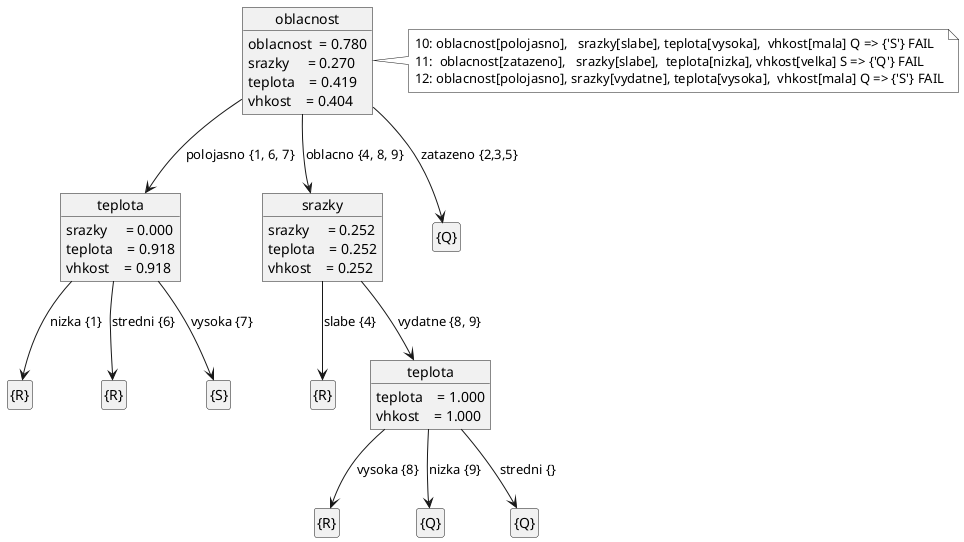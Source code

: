 @startuml ID3 Decision Tree 2
hide circle
skinparam shadowing false
skinparam noteShadowing false
skinparam NoteBackgroundColor white
hide empty members
hide empty methods

object "oblacnost" as o
object o {
oblacnost  = 0.780
srazky     = 0.270
teplota    = 0.419
vhkost    = 0.404
}

note right
10: oblacnost[polojasno],   srazky[slabe], teplota[vysoka],  vhkost[mala] Q => {'S'} FAIL
11:  oblacnost[zatazeno],   srazky[slabe],  teplota[nizka], vhkost[velka] S => {'Q'} FAIL
12: oblacnost[polojasno], srazky[vydatne], teplota[vysoka],  vhkost[mala] Q => {'S'} FAIL
end note

object "teplota" as t1
object t1 {
srazky     = 0.000
teplota    = 0.918
vhkost    = 0.918
}
o --> t1 : polojasno {1, 6, 7}

class "{R}" as r1
class "{R}" as r2
class "{S}" as s1
t1 --> r1 : nizka {1}
t1 --> r2 : stredni {6}
t1 --> s1 : vysoka {7}

object "srazky" as s
object s {
srazky     = 0.252
teplota    = 0.252
vhkost    = 0.252
}
class "{R}" as r3
o --> s : oblacno {4, 8, 9}
s --> r3 : slabe {4}

object "teplota" as t2
object t2 {
teplota    = 1.000
vhkost    = 1.000
}
class "{R}" as r4
class "{Q}" as q1
class "{Q}" as q2
s --> t2 : vydatne {8, 9}
t2 --> q1 : nizka {9}
t2 --> q2 : stredni {}
t2 --> r4 : vysoka {8}

class "{Q}" as q3
o --> q3 : zatazeno {2,3,5}





@enduml